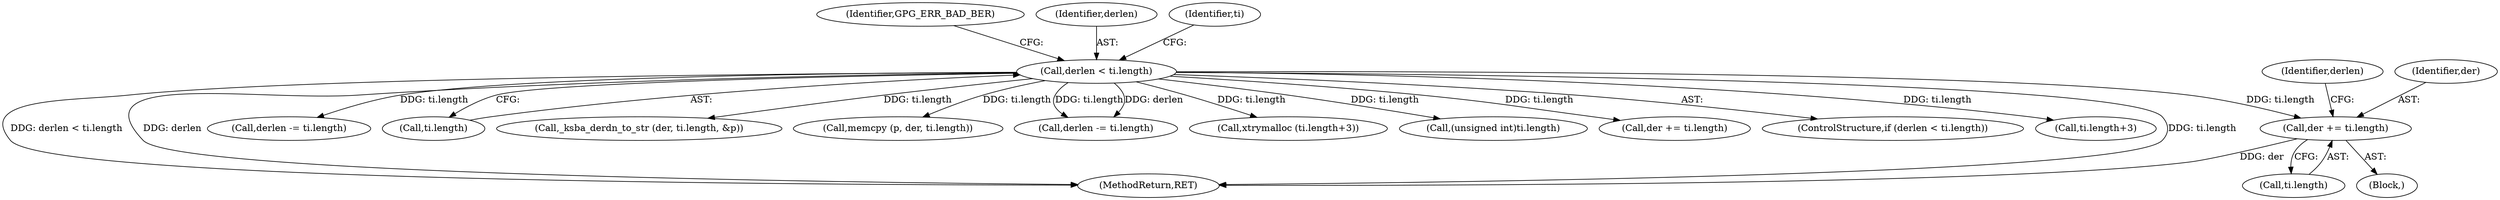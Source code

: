 digraph "0_gnupg_a7eed17a0b2a1c09ef986f3b4b323cd31cea2b64@pointer" {
"1000197" [label="(Call,der += ti.length)"];
"1000176" [label="(Call,derlen < ti.length)"];
"1000183" [label="(Identifier,GPG_ERR_BAD_BER)"];
"1000199" [label="(Call,ti.length)"];
"1000445" [label="(MethodReturn,RET)"];
"1000434" [label="(Call,derlen -= ti.length)"];
"1000203" [label="(Identifier,derlen)"];
"1000178" [label="(Call,ti.length)"];
"1000177" [label="(Identifier,derlen)"];
"1000333" [label="(Call,_ksba_derdn_to_str (der, ti.length, &p))"];
"1000151" [label="(Block,)"];
"1000197" [label="(Call,der += ti.length)"];
"1000307" [label="(Call,memcpy (p, der, ti.length))"];
"1000186" [label="(Identifier,ti)"];
"1000202" [label="(Call,derlen -= ti.length)"];
"1000287" [label="(Call,xtrymalloc (ti.length+3))"];
"1000357" [label="(Call,(unsigned int)ti.length)"];
"1000429" [label="(Call,der += ti.length)"];
"1000175" [label="(ControlStructure,if (derlen < ti.length))"];
"1000288" [label="(Call,ti.length+3)"];
"1000198" [label="(Identifier,der)"];
"1000176" [label="(Call,derlen < ti.length)"];
"1000197" -> "1000151"  [label="AST: "];
"1000197" -> "1000199"  [label="CFG: "];
"1000198" -> "1000197"  [label="AST: "];
"1000199" -> "1000197"  [label="AST: "];
"1000203" -> "1000197"  [label="CFG: "];
"1000197" -> "1000445"  [label="DDG: der"];
"1000176" -> "1000197"  [label="DDG: ti.length"];
"1000176" -> "1000175"  [label="AST: "];
"1000176" -> "1000178"  [label="CFG: "];
"1000177" -> "1000176"  [label="AST: "];
"1000178" -> "1000176"  [label="AST: "];
"1000183" -> "1000176"  [label="CFG: "];
"1000186" -> "1000176"  [label="CFG: "];
"1000176" -> "1000445"  [label="DDG: ti.length"];
"1000176" -> "1000445"  [label="DDG: derlen < ti.length"];
"1000176" -> "1000445"  [label="DDG: derlen"];
"1000176" -> "1000202"  [label="DDG: ti.length"];
"1000176" -> "1000202"  [label="DDG: derlen"];
"1000176" -> "1000287"  [label="DDG: ti.length"];
"1000176" -> "1000288"  [label="DDG: ti.length"];
"1000176" -> "1000307"  [label="DDG: ti.length"];
"1000176" -> "1000333"  [label="DDG: ti.length"];
"1000176" -> "1000357"  [label="DDG: ti.length"];
"1000176" -> "1000429"  [label="DDG: ti.length"];
"1000176" -> "1000434"  [label="DDG: ti.length"];
}
